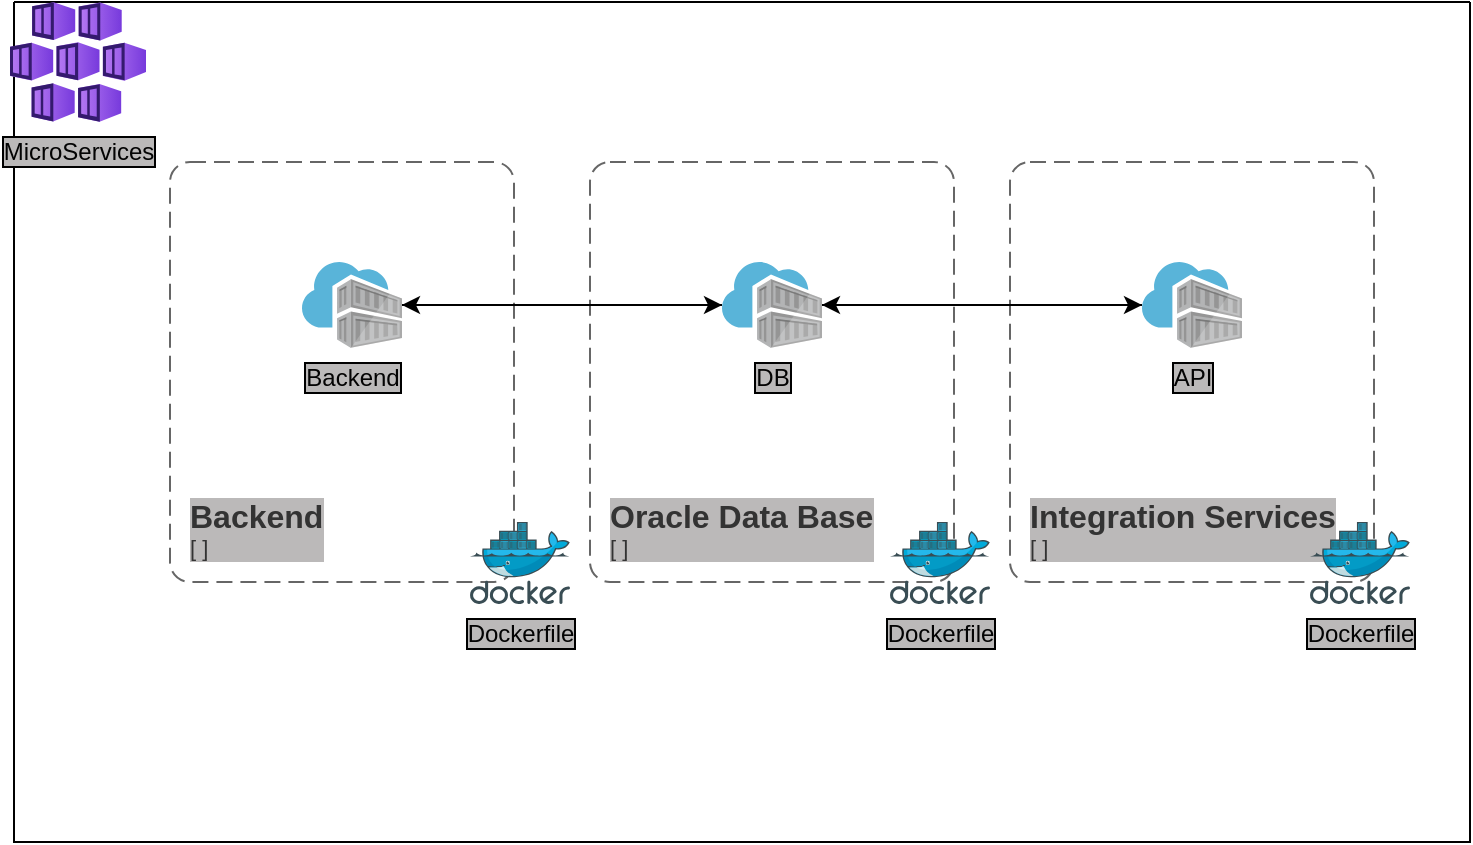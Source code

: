 <mxfile>
    <diagram id="_BUwL_EvXlOJXelI0lPG" name="Page-1">
        <mxGraphModel dx="781" dy="809" grid="1" gridSize="10" guides="1" tooltips="1" connect="1" arrows="1" fold="1" page="1" pageScale="1" pageWidth="827" pageHeight="1169" math="0" shadow="0">
            <root>
                <mxCell id="0"/>
                <mxCell id="1" parent="0"/>
                <mxCell id="6" value="" style="swimlane;startSize=0;fontColor=#000000;fillColor=#FFFFFF;" vertex="1" parent="1">
                    <mxGeometry x="42" y="130" width="728" height="420" as="geometry"/>
                </mxCell>
                <object placeholders="1" c4Name="Backend" c4Type="ContainerScopeBoundary" c4Application=" " label="&lt;font style=&quot;font-size: 16px&quot;&gt;&lt;b&gt;&lt;div style=&quot;text-align: left&quot;&gt;%c4Name%&lt;/div&gt;&lt;/b&gt;&lt;/font&gt;&lt;div style=&quot;text-align: left&quot;&gt;[%c4Application%]&lt;/div&gt;" id="8">
                    <mxCell style="rounded=1;fontSize=11;whiteSpace=wrap;html=1;dashed=1;arcSize=20;fillColor=none;strokeColor=#666666;fontColor=#333333;labelBackgroundColor=#bbb9b9;align=left;verticalAlign=bottom;labelBorderColor=none;spacingTop=0;spacing=10;dashPattern=8 4;metaEdit=1;rotatable=0;perimeter=rectanglePerimeter;noLabel=0;labelPadding=0;allowArrows=0;connectable=0;expand=0;recursiveResize=0;editable=1;pointerEvents=0;absoluteArcSize=1;points=[[0.25,0,0],[0.5,0,0],[0.75,0,0],[1,0.25,0],[1,0.5,0],[1,0.75,0],[0.75,1,0],[0.5,1,0],[0.25,1,0],[0,0.75,0],[0,0.5,0],[0,0.25,0]];" vertex="1" parent="6">
                        <mxGeometry x="78" y="80" width="172" height="210" as="geometry"/>
                    </mxCell>
                </object>
                <mxCell id="20" style="edgeStyle=none;html=1;fontColor=#030303;" edge="1" parent="6" source="9" target="12">
                    <mxGeometry relative="1" as="geometry"/>
                </mxCell>
                <mxCell id="9" value="Backend" style="sketch=0;aspect=fixed;html=1;points=[];align=center;image;fontSize=12;image=img/lib/mscae/Container_Registries.svg;labelBackgroundColor=#bbb9b9;labelBorderColor=default;fontColor=#030303;fillColor=#FFFFFF;" vertex="1" parent="6">
                    <mxGeometry x="144" y="130" width="50" height="43" as="geometry"/>
                </mxCell>
                <mxCell id="10" value="Dockerfile" style="sketch=0;aspect=fixed;html=1;points=[];align=center;image;fontSize=12;image=img/lib/mscae/Docker.svg;labelBackgroundColor=#bbb9b9;labelBorderColor=default;fontColor=#030303;fillColor=#FFFFFF;" vertex="1" parent="6">
                    <mxGeometry x="228" y="260" width="50" height="41" as="geometry"/>
                </mxCell>
                <object placeholders="1" c4Name="Oracle Data Base" c4Type="ContainerScopeBoundary" c4Application=" " label="&lt;font style=&quot;font-size: 16px&quot;&gt;&lt;b&gt;&lt;div style=&quot;text-align: left&quot;&gt;%c4Name%&lt;/div&gt;&lt;/b&gt;&lt;/font&gt;&lt;div style=&quot;text-align: left&quot;&gt;[%c4Application%]&lt;/div&gt;" id="11">
                    <mxCell style="rounded=1;fontSize=11;whiteSpace=wrap;html=1;dashed=1;arcSize=20;fillColor=none;strokeColor=#666666;fontColor=#333333;labelBackgroundColor=#bbb9b9;align=left;verticalAlign=bottom;labelBorderColor=none;spacingTop=0;spacing=10;dashPattern=8 4;metaEdit=1;rotatable=0;perimeter=rectanglePerimeter;noLabel=0;labelPadding=0;allowArrows=0;connectable=0;expand=0;recursiveResize=0;editable=1;pointerEvents=0;absoluteArcSize=1;points=[[0.25,0,0],[0.5,0,0],[0.75,0,0],[1,0.25,0],[1,0.5,0],[1,0.75,0],[0.75,1,0],[0.5,1,0],[0.25,1,0],[0,0.75,0],[0,0.5,0],[0,0.25,0]];" vertex="1" parent="6">
                        <mxGeometry x="288" y="80" width="182" height="210" as="geometry"/>
                    </mxCell>
                </object>
                <mxCell id="21" style="edgeStyle=none;html=1;fontColor=#030303;" edge="1" parent="6" source="12" target="9">
                    <mxGeometry relative="1" as="geometry"/>
                </mxCell>
                <mxCell id="22" style="edgeStyle=none;html=1;fontColor=#030303;" edge="1" parent="6" source="12" target="15">
                    <mxGeometry relative="1" as="geometry"/>
                </mxCell>
                <mxCell id="12" value="DB" style="sketch=0;aspect=fixed;html=1;points=[];align=center;image;fontSize=12;image=img/lib/mscae/Container_Registries.svg;labelBackgroundColor=#bbb9b9;labelBorderColor=default;fontColor=#030303;fillColor=#FFFFFF;" vertex="1" parent="6">
                    <mxGeometry x="354" y="130" width="50" height="43" as="geometry"/>
                </mxCell>
                <mxCell id="13" value="Dockerfile" style="sketch=0;aspect=fixed;html=1;points=[];align=center;image;fontSize=12;image=img/lib/mscae/Docker.svg;labelBackgroundColor=#bbb9b9;labelBorderColor=default;fontColor=#030303;fillColor=#FFFFFF;" vertex="1" parent="6">
                    <mxGeometry x="438" y="260" width="50" height="41" as="geometry"/>
                </mxCell>
                <object placeholders="1" c4Name="Integration Services" c4Type="ContainerScopeBoundary" c4Application=" " label="&lt;font style=&quot;font-size: 16px&quot;&gt;&lt;b&gt;&lt;div style=&quot;text-align: left&quot;&gt;%c4Name%&lt;/div&gt;&lt;/b&gt;&lt;/font&gt;&lt;div style=&quot;text-align: left&quot;&gt;[%c4Application%]&lt;/div&gt;" id="14">
                    <mxCell style="rounded=1;fontSize=11;whiteSpace=wrap;html=1;dashed=1;arcSize=20;fillColor=none;strokeColor=#666666;fontColor=#333333;labelBackgroundColor=#bbb9b9;align=left;verticalAlign=bottom;labelBorderColor=none;spacingTop=0;spacing=10;dashPattern=8 4;metaEdit=1;rotatable=0;perimeter=rectanglePerimeter;noLabel=0;labelPadding=0;allowArrows=0;connectable=0;expand=0;recursiveResize=0;editable=1;pointerEvents=0;absoluteArcSize=1;points=[[0.25,0,0],[0.5,0,0],[0.75,0,0],[1,0.25,0],[1,0.5,0],[1,0.75,0],[0.75,1,0],[0.5,1,0],[0.25,1,0],[0,0.75,0],[0,0.5,0],[0,0.25,0]];" vertex="1" parent="6">
                        <mxGeometry x="498" y="80" width="182" height="210" as="geometry"/>
                    </mxCell>
                </object>
                <mxCell id="23" style="edgeStyle=none;html=1;fontColor=#030303;" edge="1" parent="6" source="15" target="12">
                    <mxGeometry relative="1" as="geometry"/>
                </mxCell>
                <mxCell id="15" value="API" style="sketch=0;aspect=fixed;html=1;points=[];align=center;image;fontSize=12;image=img/lib/mscae/Container_Registries.svg;labelBackgroundColor=#bbb9b9;labelBorderColor=default;fontColor=#030303;fillColor=#FFFFFF;" vertex="1" parent="6">
                    <mxGeometry x="564" y="130" width="50" height="43" as="geometry"/>
                </mxCell>
                <mxCell id="16" value="Dockerfile" style="sketch=0;aspect=fixed;html=1;points=[];align=center;image;fontSize=12;image=img/lib/mscae/Docker.svg;labelBackgroundColor=#bbb9b9;labelBorderColor=default;fontColor=#030303;fillColor=#FFFFFF;" vertex="1" parent="6">
                    <mxGeometry x="648" y="260" width="50" height="41" as="geometry"/>
                </mxCell>
                <mxCell id="18" value="MicroServices" style="aspect=fixed;html=1;points=[];align=center;image;fontSize=12;image=img/lib/azure2/compute/Container_Services_Deprecated.svg;labelBackgroundColor=#bbb9b9;labelBorderColor=default;fontColor=#030303;fillColor=#FFFFFF;" vertex="1" parent="6">
                    <mxGeometry x="-2" width="68" height="60" as="geometry"/>
                </mxCell>
            </root>
        </mxGraphModel>
    </diagram>
</mxfile>